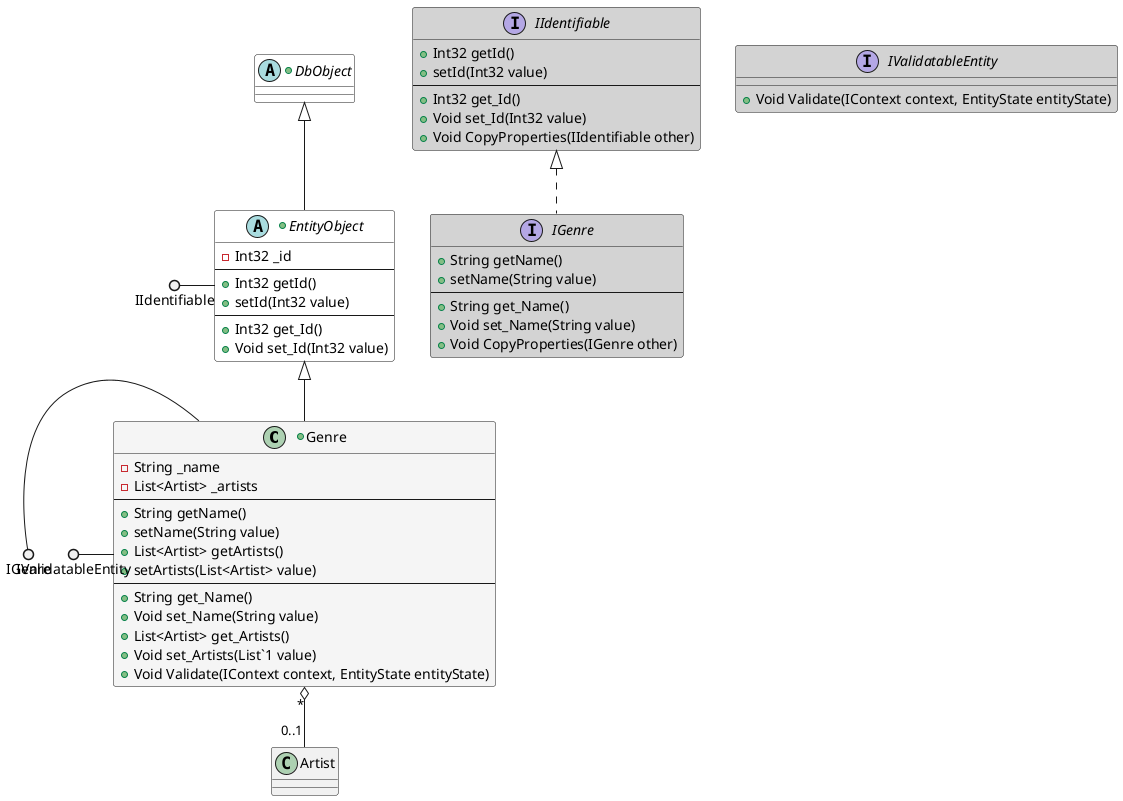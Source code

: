 ﻿//@GeneratedCode
@startuml SEMusicStore.Logic.Entities.Genre
+class Genre #whitesmoke {
    - String _name
    - List<Artist> _artists
    ---
     + String getName()
     + setName(String value)
     + List<Artist> getArtists()
     + setArtists(List<Artist> value)
    ---
    + String get_Name()
    + Void set_Name(String value)
    + List<Artist> get_Artists()
    + Void set_Artists(List`1 value)
    + Void Validate(IContext context, EntityState entityState)
}
+abstract class EntityObject #white {
    - Int32 _id
    ---
     + Int32 getId()
     + setId(Int32 value)
    ---
    + Int32 get_Id()
    + Void set_Id(Int32 value)
}
+abstract class DbObject #white {
}
interface IGenre #lightgrey {
     + String getName()
     + setName(String value)
    ---
    + String get_Name()
    + Void set_Name(String value)
    + Void CopyProperties(IGenre other)
}
interface IValidatableEntity #lightgrey {
    + Void Validate(IContext context, EntityState entityState)
}
interface IIdentifiable #lightgrey {
     + Int32 getId()
     + setId(Int32 value)
    ---
    + Int32 get_Id()
    + Void set_Id(Int32 value)
    + Void CopyProperties(IIdentifiable other)
}
EntityObject <|-- Genre
DbObject <|-- EntityObject
IIdentifiable <|.. IGenre
IGenre ()- Genre
IValidatableEntity ()- Genre
IIdentifiable ()- EntityObject
Genre "*" o-- "0..1" Artist
@enduml
